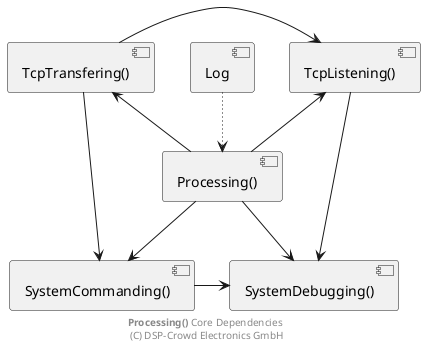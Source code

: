 
@startuml

' skinparam linetype ortho

component Log as log
component "Processing()" as proc
component "SystemCommanding()" as cmd
component "SystemDebugging()" as dbg
component "TcpListening()" as lst
component "TcpTransfering()" as trans

proc --> cmd
proc --> dbg
cmd -> dbg

proc -u-> trans
proc -u-> lst
trans -> lst

lst -> dbg
trans -> cmd

log -[dotted]d-> proc

footer **Processing()** Core Dependencies \n(C) DSP-Crowd Electronics GmbH

@enduml

